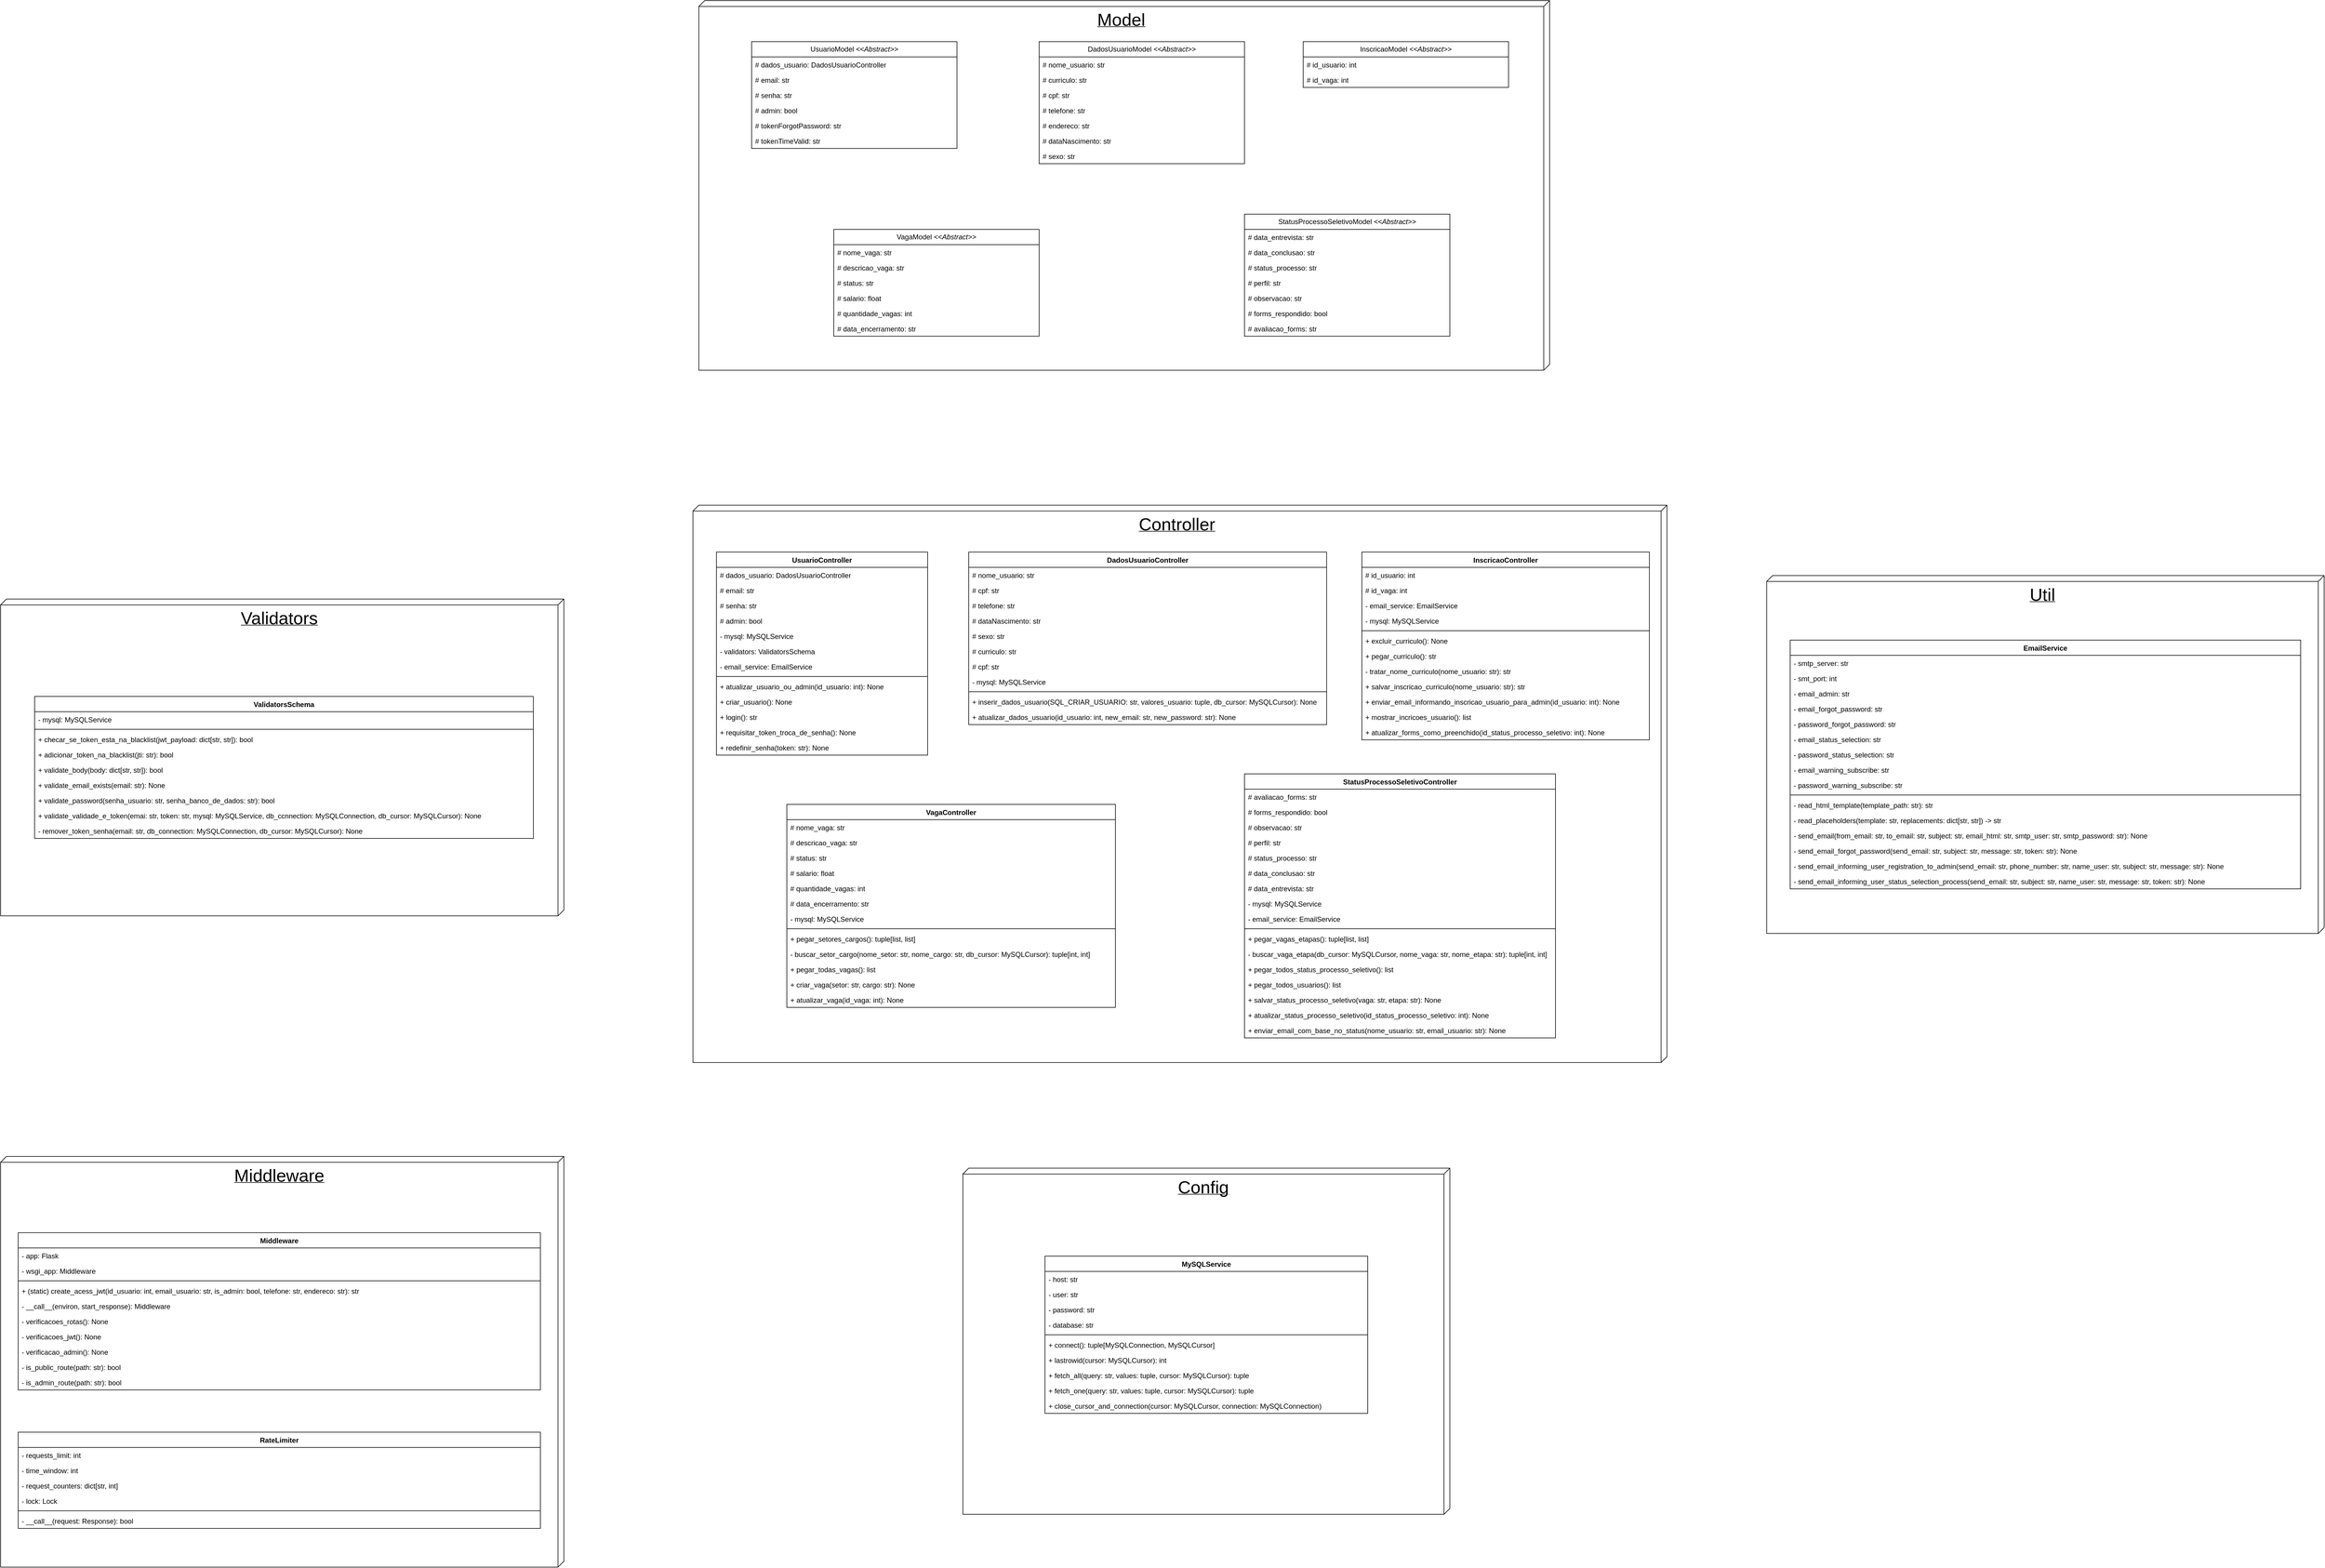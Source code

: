<mxfile version="24.7.17">
  <diagram name="Page-1" id="kNr-TW5UxMLHMkdF3ImA">
    <mxGraphModel dx="3860" dy="2317" grid="1" gridSize="10" guides="1" tooltips="1" connect="1" arrows="1" fold="1" page="1" pageScale="1" pageWidth="827" pageHeight="1169" math="0" shadow="0">
      <root>
        <mxCell id="0" />
        <mxCell id="1" parent="0" />
        <mxCell id="wAWdI9XRGKY5rI-mCFxE-1" value="&lt;font style=&quot;font-size: 30px;&quot;&gt;Model&lt;/font&gt;" style="verticalAlign=top;align=center;spacingTop=8;spacingLeft=2;spacingRight=12;shape=cube;size=10;direction=south;fontStyle=4;html=1;whiteSpace=wrap;" vertex="1" parent="1">
          <mxGeometry x="-70" y="-10" width="1450" height="630" as="geometry" />
        </mxCell>
        <mxCell id="wAWdI9XRGKY5rI-mCFxE-6" value="UsuarioModel&amp;nbsp;&lt;i&gt;&amp;lt;&amp;lt;Abstract&amp;gt;&amp;gt;&lt;/i&gt;" style="swimlane;fontStyle=0;childLayout=stackLayout;horizontal=1;startSize=26;fillColor=none;horizontalStack=0;resizeParent=1;resizeParentMax=0;resizeLast=0;collapsible=1;marginBottom=0;whiteSpace=wrap;html=1;" vertex="1" parent="1">
          <mxGeometry x="20" y="60" width="350" height="182" as="geometry" />
        </mxCell>
        <mxCell id="wAWdI9XRGKY5rI-mCFxE-7" value="# dados_usuario: DadosUsuarioController" style="text;strokeColor=none;fillColor=none;align=left;verticalAlign=top;spacingLeft=4;spacingRight=4;overflow=hidden;rotatable=0;points=[[0,0.5],[1,0.5]];portConstraint=eastwest;whiteSpace=wrap;html=1;" vertex="1" parent="wAWdI9XRGKY5rI-mCFxE-6">
          <mxGeometry y="26" width="350" height="26" as="geometry" />
        </mxCell>
        <mxCell id="wAWdI9XRGKY5rI-mCFxE-8" value="# email: str" style="text;strokeColor=none;fillColor=none;align=left;verticalAlign=top;spacingLeft=4;spacingRight=4;overflow=hidden;rotatable=0;points=[[0,0.5],[1,0.5]];portConstraint=eastwest;whiteSpace=wrap;html=1;" vertex="1" parent="wAWdI9XRGKY5rI-mCFxE-6">
          <mxGeometry y="52" width="350" height="26" as="geometry" />
        </mxCell>
        <mxCell id="wAWdI9XRGKY5rI-mCFxE-9" value="# senha: str" style="text;strokeColor=none;fillColor=none;align=left;verticalAlign=top;spacingLeft=4;spacingRight=4;overflow=hidden;rotatable=0;points=[[0,0.5],[1,0.5]];portConstraint=eastwest;whiteSpace=wrap;html=1;" vertex="1" parent="wAWdI9XRGKY5rI-mCFxE-6">
          <mxGeometry y="78" width="350" height="26" as="geometry" />
        </mxCell>
        <mxCell id="wAWdI9XRGKY5rI-mCFxE-10" value="# admin: bool" style="text;strokeColor=none;fillColor=none;align=left;verticalAlign=top;spacingLeft=4;spacingRight=4;overflow=hidden;rotatable=0;points=[[0,0.5],[1,0.5]];portConstraint=eastwest;whiteSpace=wrap;html=1;" vertex="1" parent="wAWdI9XRGKY5rI-mCFxE-6">
          <mxGeometry y="104" width="350" height="26" as="geometry" />
        </mxCell>
        <mxCell id="wAWdI9XRGKY5rI-mCFxE-11" value="# tokenForgotPassword: str" style="text;strokeColor=none;fillColor=none;align=left;verticalAlign=top;spacingLeft=4;spacingRight=4;overflow=hidden;rotatable=0;points=[[0,0.5],[1,0.5]];portConstraint=eastwest;whiteSpace=wrap;html=1;" vertex="1" parent="wAWdI9XRGKY5rI-mCFxE-6">
          <mxGeometry y="130" width="350" height="26" as="geometry" />
        </mxCell>
        <mxCell id="wAWdI9XRGKY5rI-mCFxE-12" value="# tokenTimeValid: str" style="text;strokeColor=none;fillColor=none;align=left;verticalAlign=top;spacingLeft=4;spacingRight=4;overflow=hidden;rotatable=0;points=[[0,0.5],[1,0.5]];portConstraint=eastwest;whiteSpace=wrap;html=1;" vertex="1" parent="wAWdI9XRGKY5rI-mCFxE-6">
          <mxGeometry y="156" width="350" height="26" as="geometry" />
        </mxCell>
        <mxCell id="wAWdI9XRGKY5rI-mCFxE-13" value="DadosUsuarioModel&amp;nbsp;&lt;i&gt;&amp;lt;&amp;lt;Abstract&amp;gt;&amp;gt;&lt;/i&gt;" style="swimlane;fontStyle=0;childLayout=stackLayout;horizontal=1;startSize=26;fillColor=none;horizontalStack=0;resizeParent=1;resizeParentMax=0;resizeLast=0;collapsible=1;marginBottom=0;whiteSpace=wrap;html=1;" vertex="1" parent="1">
          <mxGeometry x="510" y="60" width="350" height="208" as="geometry" />
        </mxCell>
        <mxCell id="wAWdI9XRGKY5rI-mCFxE-14" value="# nome_usuario: str" style="text;strokeColor=none;fillColor=none;align=left;verticalAlign=top;spacingLeft=4;spacingRight=4;overflow=hidden;rotatable=0;points=[[0,0.5],[1,0.5]];portConstraint=eastwest;whiteSpace=wrap;html=1;" vertex="1" parent="wAWdI9XRGKY5rI-mCFxE-13">
          <mxGeometry y="26" width="350" height="26" as="geometry" />
        </mxCell>
        <mxCell id="wAWdI9XRGKY5rI-mCFxE-15" value="# curriculo: str" style="text;strokeColor=none;fillColor=none;align=left;verticalAlign=top;spacingLeft=4;spacingRight=4;overflow=hidden;rotatable=0;points=[[0,0.5],[1,0.5]];portConstraint=eastwest;whiteSpace=wrap;html=1;" vertex="1" parent="wAWdI9XRGKY5rI-mCFxE-13">
          <mxGeometry y="52" width="350" height="26" as="geometry" />
        </mxCell>
        <mxCell id="wAWdI9XRGKY5rI-mCFxE-16" value="# cpf: str" style="text;strokeColor=none;fillColor=none;align=left;verticalAlign=top;spacingLeft=4;spacingRight=4;overflow=hidden;rotatable=0;points=[[0,0.5],[1,0.5]];portConstraint=eastwest;whiteSpace=wrap;html=1;" vertex="1" parent="wAWdI9XRGKY5rI-mCFxE-13">
          <mxGeometry y="78" width="350" height="26" as="geometry" />
        </mxCell>
        <mxCell id="wAWdI9XRGKY5rI-mCFxE-17" value="# telefone: str" style="text;strokeColor=none;fillColor=none;align=left;verticalAlign=top;spacingLeft=4;spacingRight=4;overflow=hidden;rotatable=0;points=[[0,0.5],[1,0.5]];portConstraint=eastwest;whiteSpace=wrap;html=1;" vertex="1" parent="wAWdI9XRGKY5rI-mCFxE-13">
          <mxGeometry y="104" width="350" height="26" as="geometry" />
        </mxCell>
        <mxCell id="wAWdI9XRGKY5rI-mCFxE-18" value="# endereco: str" style="text;strokeColor=none;fillColor=none;align=left;verticalAlign=top;spacingLeft=4;spacingRight=4;overflow=hidden;rotatable=0;points=[[0,0.5],[1,0.5]];portConstraint=eastwest;whiteSpace=wrap;html=1;" vertex="1" parent="wAWdI9XRGKY5rI-mCFxE-13">
          <mxGeometry y="130" width="350" height="26" as="geometry" />
        </mxCell>
        <mxCell id="wAWdI9XRGKY5rI-mCFxE-19" value="# dataNascimento: str" style="text;strokeColor=none;fillColor=none;align=left;verticalAlign=top;spacingLeft=4;spacingRight=4;overflow=hidden;rotatable=0;points=[[0,0.5],[1,0.5]];portConstraint=eastwest;whiteSpace=wrap;html=1;" vertex="1" parent="wAWdI9XRGKY5rI-mCFxE-13">
          <mxGeometry y="156" width="350" height="26" as="geometry" />
        </mxCell>
        <mxCell id="wAWdI9XRGKY5rI-mCFxE-20" value="# sexo: str" style="text;strokeColor=none;fillColor=none;align=left;verticalAlign=top;spacingLeft=4;spacingRight=4;overflow=hidden;rotatable=0;points=[[0,0.5],[1,0.5]];portConstraint=eastwest;whiteSpace=wrap;html=1;" vertex="1" parent="wAWdI9XRGKY5rI-mCFxE-13">
          <mxGeometry y="182" width="350" height="26" as="geometry" />
        </mxCell>
        <mxCell id="wAWdI9XRGKY5rI-mCFxE-21" value="InscricaoModel&amp;nbsp;&lt;i&gt;&amp;lt;&amp;lt;Abstract&amp;gt;&amp;gt;&lt;/i&gt;" style="swimlane;fontStyle=0;childLayout=stackLayout;horizontal=1;startSize=26;fillColor=none;horizontalStack=0;resizeParent=1;resizeParentMax=0;resizeLast=0;collapsible=1;marginBottom=0;whiteSpace=wrap;html=1;" vertex="1" parent="1">
          <mxGeometry x="960" y="60" width="350" height="78" as="geometry" />
        </mxCell>
        <mxCell id="wAWdI9XRGKY5rI-mCFxE-22" value="# id_usuario: int" style="text;strokeColor=none;fillColor=none;align=left;verticalAlign=top;spacingLeft=4;spacingRight=4;overflow=hidden;rotatable=0;points=[[0,0.5],[1,0.5]];portConstraint=eastwest;whiteSpace=wrap;html=1;" vertex="1" parent="wAWdI9XRGKY5rI-mCFxE-21">
          <mxGeometry y="26" width="350" height="26" as="geometry" />
        </mxCell>
        <mxCell id="wAWdI9XRGKY5rI-mCFxE-23" value="# id_vaga: int" style="text;strokeColor=none;fillColor=none;align=left;verticalAlign=top;spacingLeft=4;spacingRight=4;overflow=hidden;rotatable=0;points=[[0,0.5],[1,0.5]];portConstraint=eastwest;whiteSpace=wrap;html=1;" vertex="1" parent="wAWdI9XRGKY5rI-mCFxE-21">
          <mxGeometry y="52" width="350" height="26" as="geometry" />
        </mxCell>
        <mxCell id="wAWdI9XRGKY5rI-mCFxE-28" value="VagaModel&amp;nbsp;&lt;i&gt;&amp;lt;&amp;lt;Abstract&amp;gt;&amp;gt;&lt;/i&gt;" style="swimlane;fontStyle=0;childLayout=stackLayout;horizontal=1;startSize=26;fillColor=none;horizontalStack=0;resizeParent=1;resizeParentMax=0;resizeLast=0;collapsible=1;marginBottom=0;whiteSpace=wrap;html=1;" vertex="1" parent="1">
          <mxGeometry x="160" y="380" width="350" height="182" as="geometry" />
        </mxCell>
        <mxCell id="wAWdI9XRGKY5rI-mCFxE-29" value="# nome_vaga: str" style="text;strokeColor=none;fillColor=none;align=left;verticalAlign=top;spacingLeft=4;spacingRight=4;overflow=hidden;rotatable=0;points=[[0,0.5],[1,0.5]];portConstraint=eastwest;whiteSpace=wrap;html=1;" vertex="1" parent="wAWdI9XRGKY5rI-mCFxE-28">
          <mxGeometry y="26" width="350" height="26" as="geometry" />
        </mxCell>
        <mxCell id="wAWdI9XRGKY5rI-mCFxE-30" value="# descricao_vaga: str" style="text;strokeColor=none;fillColor=none;align=left;verticalAlign=top;spacingLeft=4;spacingRight=4;overflow=hidden;rotatable=0;points=[[0,0.5],[1,0.5]];portConstraint=eastwest;whiteSpace=wrap;html=1;" vertex="1" parent="wAWdI9XRGKY5rI-mCFxE-28">
          <mxGeometry y="52" width="350" height="26" as="geometry" />
        </mxCell>
        <mxCell id="wAWdI9XRGKY5rI-mCFxE-31" value="# status: str" style="text;strokeColor=none;fillColor=none;align=left;verticalAlign=top;spacingLeft=4;spacingRight=4;overflow=hidden;rotatable=0;points=[[0,0.5],[1,0.5]];portConstraint=eastwest;whiteSpace=wrap;html=1;" vertex="1" parent="wAWdI9XRGKY5rI-mCFxE-28">
          <mxGeometry y="78" width="350" height="26" as="geometry" />
        </mxCell>
        <mxCell id="wAWdI9XRGKY5rI-mCFxE-33" value="# salario: float" style="text;strokeColor=none;fillColor=none;align=left;verticalAlign=top;spacingLeft=4;spacingRight=4;overflow=hidden;rotatable=0;points=[[0,0.5],[1,0.5]];portConstraint=eastwest;whiteSpace=wrap;html=1;" vertex="1" parent="wAWdI9XRGKY5rI-mCFxE-28">
          <mxGeometry y="104" width="350" height="26" as="geometry" />
        </mxCell>
        <mxCell id="wAWdI9XRGKY5rI-mCFxE-32" value="# quantidade_vagas: int" style="text;strokeColor=none;fillColor=none;align=left;verticalAlign=top;spacingLeft=4;spacingRight=4;overflow=hidden;rotatable=0;points=[[0,0.5],[1,0.5]];portConstraint=eastwest;whiteSpace=wrap;html=1;" vertex="1" parent="wAWdI9XRGKY5rI-mCFxE-28">
          <mxGeometry y="130" width="350" height="26" as="geometry" />
        </mxCell>
        <mxCell id="wAWdI9XRGKY5rI-mCFxE-34" value="# data_encerramento: str" style="text;strokeColor=none;fillColor=none;align=left;verticalAlign=top;spacingLeft=4;spacingRight=4;overflow=hidden;rotatable=0;points=[[0,0.5],[1,0.5]];portConstraint=eastwest;whiteSpace=wrap;html=1;" vertex="1" parent="wAWdI9XRGKY5rI-mCFxE-28">
          <mxGeometry y="156" width="350" height="26" as="geometry" />
        </mxCell>
        <mxCell id="wAWdI9XRGKY5rI-mCFxE-35" value="StatusProcessoSeletivoModel&amp;nbsp;&lt;i&gt;&amp;lt;&amp;lt;Abstract&amp;gt;&amp;gt;&lt;/i&gt;" style="swimlane;fontStyle=0;childLayout=stackLayout;horizontal=1;startSize=26;fillColor=none;horizontalStack=0;resizeParent=1;resizeParentMax=0;resizeLast=0;collapsible=1;marginBottom=0;whiteSpace=wrap;html=1;" vertex="1" parent="1">
          <mxGeometry x="860" y="354" width="350" height="208" as="geometry" />
        </mxCell>
        <mxCell id="wAWdI9XRGKY5rI-mCFxE-36" value="# data_entrevista: str" style="text;strokeColor=none;fillColor=none;align=left;verticalAlign=top;spacingLeft=4;spacingRight=4;overflow=hidden;rotatable=0;points=[[0,0.5],[1,0.5]];portConstraint=eastwest;whiteSpace=wrap;html=1;" vertex="1" parent="wAWdI9XRGKY5rI-mCFxE-35">
          <mxGeometry y="26" width="350" height="26" as="geometry" />
        </mxCell>
        <mxCell id="wAWdI9XRGKY5rI-mCFxE-37" value="# data_conclusao: str" style="text;strokeColor=none;fillColor=none;align=left;verticalAlign=top;spacingLeft=4;spacingRight=4;overflow=hidden;rotatable=0;points=[[0,0.5],[1,0.5]];portConstraint=eastwest;whiteSpace=wrap;html=1;" vertex="1" parent="wAWdI9XRGKY5rI-mCFxE-35">
          <mxGeometry y="52" width="350" height="26" as="geometry" />
        </mxCell>
        <mxCell id="wAWdI9XRGKY5rI-mCFxE-38" value="# status_processo: str" style="text;strokeColor=none;fillColor=none;align=left;verticalAlign=top;spacingLeft=4;spacingRight=4;overflow=hidden;rotatable=0;points=[[0,0.5],[1,0.5]];portConstraint=eastwest;whiteSpace=wrap;html=1;" vertex="1" parent="wAWdI9XRGKY5rI-mCFxE-35">
          <mxGeometry y="78" width="350" height="26" as="geometry" />
        </mxCell>
        <mxCell id="wAWdI9XRGKY5rI-mCFxE-39" value="# perfil: str" style="text;strokeColor=none;fillColor=none;align=left;verticalAlign=top;spacingLeft=4;spacingRight=4;overflow=hidden;rotatable=0;points=[[0,0.5],[1,0.5]];portConstraint=eastwest;whiteSpace=wrap;html=1;" vertex="1" parent="wAWdI9XRGKY5rI-mCFxE-35">
          <mxGeometry y="104" width="350" height="26" as="geometry" />
        </mxCell>
        <mxCell id="wAWdI9XRGKY5rI-mCFxE-40" value="# observacao: str" style="text;strokeColor=none;fillColor=none;align=left;verticalAlign=top;spacingLeft=4;spacingRight=4;overflow=hidden;rotatable=0;points=[[0,0.5],[1,0.5]];portConstraint=eastwest;whiteSpace=wrap;html=1;" vertex="1" parent="wAWdI9XRGKY5rI-mCFxE-35">
          <mxGeometry y="130" width="350" height="26" as="geometry" />
        </mxCell>
        <mxCell id="wAWdI9XRGKY5rI-mCFxE-41" value="# forms_respondido: bool" style="text;strokeColor=none;fillColor=none;align=left;verticalAlign=top;spacingLeft=4;spacingRight=4;overflow=hidden;rotatable=0;points=[[0,0.5],[1,0.5]];portConstraint=eastwest;whiteSpace=wrap;html=1;" vertex="1" parent="wAWdI9XRGKY5rI-mCFxE-35">
          <mxGeometry y="156" width="350" height="26" as="geometry" />
        </mxCell>
        <mxCell id="wAWdI9XRGKY5rI-mCFxE-42" value="# avaliacao_forms: str" style="text;strokeColor=none;fillColor=none;align=left;verticalAlign=top;spacingLeft=4;spacingRight=4;overflow=hidden;rotatable=0;points=[[0,0.5],[1,0.5]];portConstraint=eastwest;whiteSpace=wrap;html=1;" vertex="1" parent="wAWdI9XRGKY5rI-mCFxE-35">
          <mxGeometry y="182" width="350" height="26" as="geometry" />
        </mxCell>
        <mxCell id="wAWdI9XRGKY5rI-mCFxE-43" value="&lt;span style=&quot;font-size: 30px;&quot;&gt;Controller&lt;/span&gt;" style="verticalAlign=top;align=center;spacingTop=8;spacingLeft=2;spacingRight=12;shape=cube;size=10;direction=south;fontStyle=4;html=1;whiteSpace=wrap;" vertex="1" parent="1">
          <mxGeometry x="-80" y="850" width="1660" height="950" as="geometry" />
        </mxCell>
        <mxCell id="wAWdI9XRGKY5rI-mCFxE-44" value="UsuarioController" style="swimlane;fontStyle=1;align=center;verticalAlign=top;childLayout=stackLayout;horizontal=1;startSize=26;horizontalStack=0;resizeParent=1;resizeParentMax=0;resizeLast=0;collapsible=1;marginBottom=0;whiteSpace=wrap;html=1;" vertex="1" parent="1">
          <mxGeometry x="-40" y="930" width="360" height="346" as="geometry" />
        </mxCell>
        <mxCell id="wAWdI9XRGKY5rI-mCFxE-65" value="# dados_usuario: DadosUsuarioController" style="text;strokeColor=none;fillColor=none;align=left;verticalAlign=top;spacingLeft=4;spacingRight=4;overflow=hidden;rotatable=0;points=[[0,0.5],[1,0.5]];portConstraint=eastwest;whiteSpace=wrap;html=1;" vertex="1" parent="wAWdI9XRGKY5rI-mCFxE-44">
          <mxGeometry y="26" width="360" height="26" as="geometry" />
        </mxCell>
        <mxCell id="wAWdI9XRGKY5rI-mCFxE-66" value="# email: str" style="text;strokeColor=none;fillColor=none;align=left;verticalAlign=top;spacingLeft=4;spacingRight=4;overflow=hidden;rotatable=0;points=[[0,0.5],[1,0.5]];portConstraint=eastwest;whiteSpace=wrap;html=1;" vertex="1" parent="wAWdI9XRGKY5rI-mCFxE-44">
          <mxGeometry y="52" width="360" height="26" as="geometry" />
        </mxCell>
        <mxCell id="wAWdI9XRGKY5rI-mCFxE-67" value="# senha: str" style="text;strokeColor=none;fillColor=none;align=left;verticalAlign=top;spacingLeft=4;spacingRight=4;overflow=hidden;rotatable=0;points=[[0,0.5],[1,0.5]];portConstraint=eastwest;whiteSpace=wrap;html=1;" vertex="1" parent="wAWdI9XRGKY5rI-mCFxE-44">
          <mxGeometry y="78" width="360" height="26" as="geometry" />
        </mxCell>
        <mxCell id="wAWdI9XRGKY5rI-mCFxE-68" value="# admin: bool" style="text;strokeColor=none;fillColor=none;align=left;verticalAlign=top;spacingLeft=4;spacingRight=4;overflow=hidden;rotatable=0;points=[[0,0.5],[1,0.5]];portConstraint=eastwest;whiteSpace=wrap;html=1;" vertex="1" parent="wAWdI9XRGKY5rI-mCFxE-44">
          <mxGeometry y="104" width="360" height="26" as="geometry" />
        </mxCell>
        <mxCell id="wAWdI9XRGKY5rI-mCFxE-71" value="- mysql: MySQLService" style="text;strokeColor=none;fillColor=none;align=left;verticalAlign=top;spacingLeft=4;spacingRight=4;overflow=hidden;rotatable=0;points=[[0,0.5],[1,0.5]];portConstraint=eastwest;whiteSpace=wrap;html=1;" vertex="1" parent="wAWdI9XRGKY5rI-mCFxE-44">
          <mxGeometry y="130" width="360" height="26" as="geometry" />
        </mxCell>
        <mxCell id="wAWdI9XRGKY5rI-mCFxE-72" value="- validators: ValidatorsSchema" style="text;strokeColor=none;fillColor=none;align=left;verticalAlign=top;spacingLeft=4;spacingRight=4;overflow=hidden;rotatable=0;points=[[0,0.5],[1,0.5]];portConstraint=eastwest;whiteSpace=wrap;html=1;" vertex="1" parent="wAWdI9XRGKY5rI-mCFxE-44">
          <mxGeometry y="156" width="360" height="26" as="geometry" />
        </mxCell>
        <mxCell id="wAWdI9XRGKY5rI-mCFxE-73" value="- email_service: EmailService" style="text;strokeColor=none;fillColor=none;align=left;verticalAlign=top;spacingLeft=4;spacingRight=4;overflow=hidden;rotatable=0;points=[[0,0.5],[1,0.5]];portConstraint=eastwest;whiteSpace=wrap;html=1;" vertex="1" parent="wAWdI9XRGKY5rI-mCFxE-44">
          <mxGeometry y="182" width="360" height="26" as="geometry" />
        </mxCell>
        <mxCell id="wAWdI9XRGKY5rI-mCFxE-46" value="" style="line;strokeWidth=1;fillColor=none;align=left;verticalAlign=middle;spacingTop=-1;spacingLeft=3;spacingRight=3;rotatable=0;labelPosition=right;points=[];portConstraint=eastwest;strokeColor=inherit;" vertex="1" parent="wAWdI9XRGKY5rI-mCFxE-44">
          <mxGeometry y="208" width="360" height="8" as="geometry" />
        </mxCell>
        <mxCell id="wAWdI9XRGKY5rI-mCFxE-47" value="+&amp;nbsp;atualizar_usuario_ou_admin(id_usuario: int): None" style="text;strokeColor=none;fillColor=none;align=left;verticalAlign=top;spacingLeft=4;spacingRight=4;overflow=hidden;rotatable=0;points=[[0,0.5],[1,0.5]];portConstraint=eastwest;whiteSpace=wrap;html=1;" vertex="1" parent="wAWdI9XRGKY5rI-mCFxE-44">
          <mxGeometry y="216" width="360" height="26" as="geometry" />
        </mxCell>
        <mxCell id="wAWdI9XRGKY5rI-mCFxE-74" value="+ criar_usuario(): None" style="text;strokeColor=none;fillColor=none;align=left;verticalAlign=top;spacingLeft=4;spacingRight=4;overflow=hidden;rotatable=0;points=[[0,0.5],[1,0.5]];portConstraint=eastwest;whiteSpace=wrap;html=1;" vertex="1" parent="wAWdI9XRGKY5rI-mCFxE-44">
          <mxGeometry y="242" width="360" height="26" as="geometry" />
        </mxCell>
        <mxCell id="wAWdI9XRGKY5rI-mCFxE-75" value="+ login(): str" style="text;strokeColor=none;fillColor=none;align=left;verticalAlign=top;spacingLeft=4;spacingRight=4;overflow=hidden;rotatable=0;points=[[0,0.5],[1,0.5]];portConstraint=eastwest;whiteSpace=wrap;html=1;" vertex="1" parent="wAWdI9XRGKY5rI-mCFxE-44">
          <mxGeometry y="268" width="360" height="26" as="geometry" />
        </mxCell>
        <mxCell id="wAWdI9XRGKY5rI-mCFxE-76" value="+ requisitar_token_troca_de_senha(): None" style="text;strokeColor=none;fillColor=none;align=left;verticalAlign=top;spacingLeft=4;spacingRight=4;overflow=hidden;rotatable=0;points=[[0,0.5],[1,0.5]];portConstraint=eastwest;whiteSpace=wrap;html=1;" vertex="1" parent="wAWdI9XRGKY5rI-mCFxE-44">
          <mxGeometry y="294" width="360" height="26" as="geometry" />
        </mxCell>
        <mxCell id="wAWdI9XRGKY5rI-mCFxE-77" value="+ redefinir_senha(token: str): None" style="text;strokeColor=none;fillColor=none;align=left;verticalAlign=top;spacingLeft=4;spacingRight=4;overflow=hidden;rotatable=0;points=[[0,0.5],[1,0.5]];portConstraint=eastwest;whiteSpace=wrap;html=1;" vertex="1" parent="wAWdI9XRGKY5rI-mCFxE-44">
          <mxGeometry y="320" width="360" height="26" as="geometry" />
        </mxCell>
        <mxCell id="wAWdI9XRGKY5rI-mCFxE-48" value="DadosUsuarioController" style="swimlane;fontStyle=1;align=center;verticalAlign=top;childLayout=stackLayout;horizontal=1;startSize=26;horizontalStack=0;resizeParent=1;resizeParentMax=0;resizeLast=0;collapsible=1;marginBottom=0;whiteSpace=wrap;html=1;" vertex="1" parent="1">
          <mxGeometry x="390" y="930" width="610" height="294" as="geometry" />
        </mxCell>
        <mxCell id="wAWdI9XRGKY5rI-mCFxE-49" value="# nome_usuario: str" style="text;strokeColor=none;fillColor=none;align=left;verticalAlign=top;spacingLeft=4;spacingRight=4;overflow=hidden;rotatable=0;points=[[0,0.5],[1,0.5]];portConstraint=eastwest;whiteSpace=wrap;html=1;" vertex="1" parent="wAWdI9XRGKY5rI-mCFxE-48">
          <mxGeometry y="26" width="610" height="26" as="geometry" />
        </mxCell>
        <mxCell id="wAWdI9XRGKY5rI-mCFxE-79" value="# cpf: str" style="text;strokeColor=none;fillColor=none;align=left;verticalAlign=top;spacingLeft=4;spacingRight=4;overflow=hidden;rotatable=0;points=[[0,0.5],[1,0.5]];portConstraint=eastwest;whiteSpace=wrap;html=1;" vertex="1" parent="wAWdI9XRGKY5rI-mCFxE-48">
          <mxGeometry y="52" width="610" height="26" as="geometry" />
        </mxCell>
        <mxCell id="wAWdI9XRGKY5rI-mCFxE-80" value="# telefone: str" style="text;strokeColor=none;fillColor=none;align=left;verticalAlign=top;spacingLeft=4;spacingRight=4;overflow=hidden;rotatable=0;points=[[0,0.5],[1,0.5]];portConstraint=eastwest;whiteSpace=wrap;html=1;" vertex="1" parent="wAWdI9XRGKY5rI-mCFxE-48">
          <mxGeometry y="78" width="610" height="26" as="geometry" />
        </mxCell>
        <mxCell id="wAWdI9XRGKY5rI-mCFxE-81" value="# dataNascimento: str" style="text;strokeColor=none;fillColor=none;align=left;verticalAlign=top;spacingLeft=4;spacingRight=4;overflow=hidden;rotatable=0;points=[[0,0.5],[1,0.5]];portConstraint=eastwest;whiteSpace=wrap;html=1;" vertex="1" parent="wAWdI9XRGKY5rI-mCFxE-48">
          <mxGeometry y="104" width="610" height="26" as="geometry" />
        </mxCell>
        <mxCell id="wAWdI9XRGKY5rI-mCFxE-82" value="# sexo: str" style="text;strokeColor=none;fillColor=none;align=left;verticalAlign=top;spacingLeft=4;spacingRight=4;overflow=hidden;rotatable=0;points=[[0,0.5],[1,0.5]];portConstraint=eastwest;whiteSpace=wrap;html=1;" vertex="1" parent="wAWdI9XRGKY5rI-mCFxE-48">
          <mxGeometry y="130" width="610" height="26" as="geometry" />
        </mxCell>
        <mxCell id="wAWdI9XRGKY5rI-mCFxE-83" value="# curriculo: str" style="text;strokeColor=none;fillColor=none;align=left;verticalAlign=top;spacingLeft=4;spacingRight=4;overflow=hidden;rotatable=0;points=[[0,0.5],[1,0.5]];portConstraint=eastwest;whiteSpace=wrap;html=1;" vertex="1" parent="wAWdI9XRGKY5rI-mCFxE-48">
          <mxGeometry y="156" width="610" height="26" as="geometry" />
        </mxCell>
        <mxCell id="wAWdI9XRGKY5rI-mCFxE-84" value="# cpf: str" style="text;strokeColor=none;fillColor=none;align=left;verticalAlign=top;spacingLeft=4;spacingRight=4;overflow=hidden;rotatable=0;points=[[0,0.5],[1,0.5]];portConstraint=eastwest;whiteSpace=wrap;html=1;" vertex="1" parent="wAWdI9XRGKY5rI-mCFxE-48">
          <mxGeometry y="182" width="610" height="26" as="geometry" />
        </mxCell>
        <mxCell id="wAWdI9XRGKY5rI-mCFxE-85" value="- mysql: MySQLService" style="text;strokeColor=none;fillColor=none;align=left;verticalAlign=top;spacingLeft=4;spacingRight=4;overflow=hidden;rotatable=0;points=[[0,0.5],[1,0.5]];portConstraint=eastwest;whiteSpace=wrap;html=1;" vertex="1" parent="wAWdI9XRGKY5rI-mCFxE-48">
          <mxGeometry y="208" width="610" height="26" as="geometry" />
        </mxCell>
        <mxCell id="wAWdI9XRGKY5rI-mCFxE-50" value="" style="line;strokeWidth=1;fillColor=none;align=left;verticalAlign=middle;spacingTop=-1;spacingLeft=3;spacingRight=3;rotatable=0;labelPosition=right;points=[];portConstraint=eastwest;strokeColor=inherit;" vertex="1" parent="wAWdI9XRGKY5rI-mCFxE-48">
          <mxGeometry y="234" width="610" height="8" as="geometry" />
        </mxCell>
        <mxCell id="wAWdI9XRGKY5rI-mCFxE-51" value="+ inserir_dados_usuario(SQL_CRIAR_USUARIO: str, valores_usuario: tuple, db_cursor: MySQLCursor): None" style="text;strokeColor=none;fillColor=none;align=left;verticalAlign=top;spacingLeft=4;spacingRight=4;overflow=hidden;rotatable=0;points=[[0,0.5],[1,0.5]];portConstraint=eastwest;whiteSpace=wrap;html=1;" vertex="1" parent="wAWdI9XRGKY5rI-mCFxE-48">
          <mxGeometry y="242" width="610" height="26" as="geometry" />
        </mxCell>
        <mxCell id="wAWdI9XRGKY5rI-mCFxE-86" value="+ atualizar_dados_usuario(id_usuario: int, new_email: str, new_password: str): None" style="text;strokeColor=none;fillColor=none;align=left;verticalAlign=top;spacingLeft=4;spacingRight=4;overflow=hidden;rotatable=0;points=[[0,0.5],[1,0.5]];portConstraint=eastwest;whiteSpace=wrap;html=1;" vertex="1" parent="wAWdI9XRGKY5rI-mCFxE-48">
          <mxGeometry y="268" width="610" height="26" as="geometry" />
        </mxCell>
        <mxCell id="wAWdI9XRGKY5rI-mCFxE-52" value="InscricaoController" style="swimlane;fontStyle=1;align=center;verticalAlign=top;childLayout=stackLayout;horizontal=1;startSize=26;horizontalStack=0;resizeParent=1;resizeParentMax=0;resizeLast=0;collapsible=1;marginBottom=0;whiteSpace=wrap;html=1;" vertex="1" parent="1">
          <mxGeometry x="1060" y="930" width="490" height="320" as="geometry" />
        </mxCell>
        <mxCell id="wAWdI9XRGKY5rI-mCFxE-94" value="# id_usuario: int" style="text;strokeColor=none;fillColor=none;align=left;verticalAlign=top;spacingLeft=4;spacingRight=4;overflow=hidden;rotatable=0;points=[[0,0.5],[1,0.5]];portConstraint=eastwest;whiteSpace=wrap;html=1;" vertex="1" parent="wAWdI9XRGKY5rI-mCFxE-52">
          <mxGeometry y="26" width="490" height="26" as="geometry" />
        </mxCell>
        <mxCell id="wAWdI9XRGKY5rI-mCFxE-95" value="# id_vaga: int" style="text;strokeColor=none;fillColor=none;align=left;verticalAlign=top;spacingLeft=4;spacingRight=4;overflow=hidden;rotatable=0;points=[[0,0.5],[1,0.5]];portConstraint=eastwest;whiteSpace=wrap;html=1;" vertex="1" parent="wAWdI9XRGKY5rI-mCFxE-52">
          <mxGeometry y="52" width="490" height="26" as="geometry" />
        </mxCell>
        <mxCell id="wAWdI9XRGKY5rI-mCFxE-105" value="- email_service: EmailService" style="text;strokeColor=none;fillColor=none;align=left;verticalAlign=top;spacingLeft=4;spacingRight=4;overflow=hidden;rotatable=0;points=[[0,0.5],[1,0.5]];portConstraint=eastwest;whiteSpace=wrap;html=1;" vertex="1" parent="wAWdI9XRGKY5rI-mCFxE-52">
          <mxGeometry y="78" width="490" height="26" as="geometry" />
        </mxCell>
        <mxCell id="wAWdI9XRGKY5rI-mCFxE-104" value="- mysql: MySQLService" style="text;strokeColor=none;fillColor=none;align=left;verticalAlign=top;spacingLeft=4;spacingRight=4;overflow=hidden;rotatable=0;points=[[0,0.5],[1,0.5]];portConstraint=eastwest;whiteSpace=wrap;html=1;" vertex="1" parent="wAWdI9XRGKY5rI-mCFxE-52">
          <mxGeometry y="104" width="490" height="26" as="geometry" />
        </mxCell>
        <mxCell id="wAWdI9XRGKY5rI-mCFxE-54" value="" style="line;strokeWidth=1;fillColor=none;align=left;verticalAlign=middle;spacingTop=-1;spacingLeft=3;spacingRight=3;rotatable=0;labelPosition=right;points=[];portConstraint=eastwest;strokeColor=inherit;" vertex="1" parent="wAWdI9XRGKY5rI-mCFxE-52">
          <mxGeometry y="130" width="490" height="8" as="geometry" />
        </mxCell>
        <mxCell id="wAWdI9XRGKY5rI-mCFxE-55" value="+ excluir_curriculo(): None" style="text;strokeColor=none;fillColor=none;align=left;verticalAlign=top;spacingLeft=4;spacingRight=4;overflow=hidden;rotatable=0;points=[[0,0.5],[1,0.5]];portConstraint=eastwest;whiteSpace=wrap;html=1;" vertex="1" parent="wAWdI9XRGKY5rI-mCFxE-52">
          <mxGeometry y="138" width="490" height="26" as="geometry" />
        </mxCell>
        <mxCell id="wAWdI9XRGKY5rI-mCFxE-106" value="+ pegar_curriculo(): str" style="text;strokeColor=none;fillColor=none;align=left;verticalAlign=top;spacingLeft=4;spacingRight=4;overflow=hidden;rotatable=0;points=[[0,0.5],[1,0.5]];portConstraint=eastwest;whiteSpace=wrap;html=1;" vertex="1" parent="wAWdI9XRGKY5rI-mCFxE-52">
          <mxGeometry y="164" width="490" height="26" as="geometry" />
        </mxCell>
        <mxCell id="wAWdI9XRGKY5rI-mCFxE-107" value="- tratar_nome_curriculo(nome_usuario: str): str" style="text;strokeColor=none;fillColor=none;align=left;verticalAlign=top;spacingLeft=4;spacingRight=4;overflow=hidden;rotatable=0;points=[[0,0.5],[1,0.5]];portConstraint=eastwest;whiteSpace=wrap;html=1;" vertex="1" parent="wAWdI9XRGKY5rI-mCFxE-52">
          <mxGeometry y="190" width="490" height="26" as="geometry" />
        </mxCell>
        <mxCell id="wAWdI9XRGKY5rI-mCFxE-108" value="+ salvar_inscricao_curriculo(nome_usuario: str): str" style="text;strokeColor=none;fillColor=none;align=left;verticalAlign=top;spacingLeft=4;spacingRight=4;overflow=hidden;rotatable=0;points=[[0,0.5],[1,0.5]];portConstraint=eastwest;whiteSpace=wrap;html=1;" vertex="1" parent="wAWdI9XRGKY5rI-mCFxE-52">
          <mxGeometry y="216" width="490" height="26" as="geometry" />
        </mxCell>
        <mxCell id="wAWdI9XRGKY5rI-mCFxE-109" value="+ enviar_email_informando_inscricao_usuario_para_admin(id_usuario: int): None" style="text;strokeColor=none;fillColor=none;align=left;verticalAlign=top;spacingLeft=4;spacingRight=4;overflow=hidden;rotatable=0;points=[[0,0.5],[1,0.5]];portConstraint=eastwest;whiteSpace=wrap;html=1;" vertex="1" parent="wAWdI9XRGKY5rI-mCFxE-52">
          <mxGeometry y="242" width="490" height="26" as="geometry" />
        </mxCell>
        <mxCell id="wAWdI9XRGKY5rI-mCFxE-110" value="+ mostrar_incricoes_usuario(): list" style="text;strokeColor=none;fillColor=none;align=left;verticalAlign=top;spacingLeft=4;spacingRight=4;overflow=hidden;rotatable=0;points=[[0,0.5],[1,0.5]];portConstraint=eastwest;whiteSpace=wrap;html=1;" vertex="1" parent="wAWdI9XRGKY5rI-mCFxE-52">
          <mxGeometry y="268" width="490" height="26" as="geometry" />
        </mxCell>
        <mxCell id="wAWdI9XRGKY5rI-mCFxE-111" value="+ atualizar_forms_como_preenchido(id_status_processo_seletivo: int): None" style="text;strokeColor=none;fillColor=none;align=left;verticalAlign=top;spacingLeft=4;spacingRight=4;overflow=hidden;rotatable=0;points=[[0,0.5],[1,0.5]];portConstraint=eastwest;whiteSpace=wrap;html=1;" vertex="1" parent="wAWdI9XRGKY5rI-mCFxE-52">
          <mxGeometry y="294" width="490" height="26" as="geometry" />
        </mxCell>
        <mxCell id="wAWdI9XRGKY5rI-mCFxE-56" value="StatusProcessoSeletivoController" style="swimlane;fontStyle=1;align=center;verticalAlign=top;childLayout=stackLayout;horizontal=1;startSize=26;horizontalStack=0;resizeParent=1;resizeParentMax=0;resizeLast=0;collapsible=1;marginBottom=0;whiteSpace=wrap;html=1;" vertex="1" parent="1">
          <mxGeometry x="860" y="1308" width="530" height="450" as="geometry" />
        </mxCell>
        <mxCell id="wAWdI9XRGKY5rI-mCFxE-128" value="# avaliacao_forms: str" style="text;strokeColor=none;fillColor=none;align=left;verticalAlign=top;spacingLeft=4;spacingRight=4;overflow=hidden;rotatable=0;points=[[0,0.5],[1,0.5]];portConstraint=eastwest;whiteSpace=wrap;html=1;" vertex="1" parent="wAWdI9XRGKY5rI-mCFxE-56">
          <mxGeometry y="26" width="530" height="26" as="geometry" />
        </mxCell>
        <mxCell id="wAWdI9XRGKY5rI-mCFxE-127" value="# forms_respondido: bool" style="text;strokeColor=none;fillColor=none;align=left;verticalAlign=top;spacingLeft=4;spacingRight=4;overflow=hidden;rotatable=0;points=[[0,0.5],[1,0.5]];portConstraint=eastwest;whiteSpace=wrap;html=1;" vertex="1" parent="wAWdI9XRGKY5rI-mCFxE-56">
          <mxGeometry y="52" width="530" height="26" as="geometry" />
        </mxCell>
        <mxCell id="wAWdI9XRGKY5rI-mCFxE-126" value="# observacao: str" style="text;strokeColor=none;fillColor=none;align=left;verticalAlign=top;spacingLeft=4;spacingRight=4;overflow=hidden;rotatable=0;points=[[0,0.5],[1,0.5]];portConstraint=eastwest;whiteSpace=wrap;html=1;" vertex="1" parent="wAWdI9XRGKY5rI-mCFxE-56">
          <mxGeometry y="78" width="530" height="26" as="geometry" />
        </mxCell>
        <mxCell id="wAWdI9XRGKY5rI-mCFxE-125" value="# perfil: str" style="text;strokeColor=none;fillColor=none;align=left;verticalAlign=top;spacingLeft=4;spacingRight=4;overflow=hidden;rotatable=0;points=[[0,0.5],[1,0.5]];portConstraint=eastwest;whiteSpace=wrap;html=1;" vertex="1" parent="wAWdI9XRGKY5rI-mCFxE-56">
          <mxGeometry y="104" width="530" height="26" as="geometry" />
        </mxCell>
        <mxCell id="wAWdI9XRGKY5rI-mCFxE-124" value="# status_processo: str" style="text;strokeColor=none;fillColor=none;align=left;verticalAlign=top;spacingLeft=4;spacingRight=4;overflow=hidden;rotatable=0;points=[[0,0.5],[1,0.5]];portConstraint=eastwest;whiteSpace=wrap;html=1;" vertex="1" parent="wAWdI9XRGKY5rI-mCFxE-56">
          <mxGeometry y="130" width="530" height="26" as="geometry" />
        </mxCell>
        <mxCell id="wAWdI9XRGKY5rI-mCFxE-123" value="# data_conclusao: str" style="text;strokeColor=none;fillColor=none;align=left;verticalAlign=top;spacingLeft=4;spacingRight=4;overflow=hidden;rotatable=0;points=[[0,0.5],[1,0.5]];portConstraint=eastwest;whiteSpace=wrap;html=1;" vertex="1" parent="wAWdI9XRGKY5rI-mCFxE-56">
          <mxGeometry y="156" width="530" height="26" as="geometry" />
        </mxCell>
        <mxCell id="wAWdI9XRGKY5rI-mCFxE-122" value="# data_entrevista: str" style="text;strokeColor=none;fillColor=none;align=left;verticalAlign=top;spacingLeft=4;spacingRight=4;overflow=hidden;rotatable=0;points=[[0,0.5],[1,0.5]];portConstraint=eastwest;whiteSpace=wrap;html=1;" vertex="1" parent="wAWdI9XRGKY5rI-mCFxE-56">
          <mxGeometry y="182" width="530" height="26" as="geometry" />
        </mxCell>
        <mxCell id="wAWdI9XRGKY5rI-mCFxE-57" value="- mysql: MySQLService" style="text;strokeColor=none;fillColor=none;align=left;verticalAlign=top;spacingLeft=4;spacingRight=4;overflow=hidden;rotatable=0;points=[[0,0.5],[1,0.5]];portConstraint=eastwest;whiteSpace=wrap;html=1;" vertex="1" parent="wAWdI9XRGKY5rI-mCFxE-56">
          <mxGeometry y="208" width="530" height="26" as="geometry" />
        </mxCell>
        <mxCell id="wAWdI9XRGKY5rI-mCFxE-131" value="- email_service: EmailService" style="text;strokeColor=none;fillColor=none;align=left;verticalAlign=top;spacingLeft=4;spacingRight=4;overflow=hidden;rotatable=0;points=[[0,0.5],[1,0.5]];portConstraint=eastwest;whiteSpace=wrap;html=1;" vertex="1" parent="wAWdI9XRGKY5rI-mCFxE-56">
          <mxGeometry y="234" width="530" height="26" as="geometry" />
        </mxCell>
        <mxCell id="wAWdI9XRGKY5rI-mCFxE-58" value="" style="line;strokeWidth=1;fillColor=none;align=left;verticalAlign=middle;spacingTop=-1;spacingLeft=3;spacingRight=3;rotatable=0;labelPosition=right;points=[];portConstraint=eastwest;strokeColor=inherit;" vertex="1" parent="wAWdI9XRGKY5rI-mCFxE-56">
          <mxGeometry y="260" width="530" height="8" as="geometry" />
        </mxCell>
        <mxCell id="wAWdI9XRGKY5rI-mCFxE-59" value="+ pegar_vagas_etapas(): tuple[list, list]" style="text;strokeColor=none;fillColor=none;align=left;verticalAlign=top;spacingLeft=4;spacingRight=4;overflow=hidden;rotatable=0;points=[[0,0.5],[1,0.5]];portConstraint=eastwest;whiteSpace=wrap;html=1;" vertex="1" parent="wAWdI9XRGKY5rI-mCFxE-56">
          <mxGeometry y="268" width="530" height="26" as="geometry" />
        </mxCell>
        <mxCell id="wAWdI9XRGKY5rI-mCFxE-130" value="- buscar_vaga_etapa(db_cursor: MySQLCursor, nome_vaga: str, nome_etapa: str): tuple[int, int]" style="text;strokeColor=none;fillColor=none;align=left;verticalAlign=top;spacingLeft=4;spacingRight=4;overflow=hidden;rotatable=0;points=[[0,0.5],[1,0.5]];portConstraint=eastwest;whiteSpace=wrap;html=1;" vertex="1" parent="wAWdI9XRGKY5rI-mCFxE-56">
          <mxGeometry y="294" width="530" height="26" as="geometry" />
        </mxCell>
        <mxCell id="wAWdI9XRGKY5rI-mCFxE-132" value="+ pegar_todos_status_processo_seletivo(): list" style="text;strokeColor=none;fillColor=none;align=left;verticalAlign=top;spacingLeft=4;spacingRight=4;overflow=hidden;rotatable=0;points=[[0,0.5],[1,0.5]];portConstraint=eastwest;whiteSpace=wrap;html=1;" vertex="1" parent="wAWdI9XRGKY5rI-mCFxE-56">
          <mxGeometry y="320" width="530" height="26" as="geometry" />
        </mxCell>
        <mxCell id="wAWdI9XRGKY5rI-mCFxE-133" value="+ pegar_todos_usuarios(): list" style="text;strokeColor=none;fillColor=none;align=left;verticalAlign=top;spacingLeft=4;spacingRight=4;overflow=hidden;rotatable=0;points=[[0,0.5],[1,0.5]];portConstraint=eastwest;whiteSpace=wrap;html=1;" vertex="1" parent="wAWdI9XRGKY5rI-mCFxE-56">
          <mxGeometry y="346" width="530" height="26" as="geometry" />
        </mxCell>
        <mxCell id="wAWdI9XRGKY5rI-mCFxE-134" value="+ salvar_status_processo_seletivo(vaga: str, etapa: str): None" style="text;strokeColor=none;fillColor=none;align=left;verticalAlign=top;spacingLeft=4;spacingRight=4;overflow=hidden;rotatable=0;points=[[0,0.5],[1,0.5]];portConstraint=eastwest;whiteSpace=wrap;html=1;" vertex="1" parent="wAWdI9XRGKY5rI-mCFxE-56">
          <mxGeometry y="372" width="530" height="26" as="geometry" />
        </mxCell>
        <mxCell id="wAWdI9XRGKY5rI-mCFxE-135" value="+ atualizar_status_processo_seletivo(id_status_processo_seletivo: int): None" style="text;strokeColor=none;fillColor=none;align=left;verticalAlign=top;spacingLeft=4;spacingRight=4;overflow=hidden;rotatable=0;points=[[0,0.5],[1,0.5]];portConstraint=eastwest;whiteSpace=wrap;html=1;" vertex="1" parent="wAWdI9XRGKY5rI-mCFxE-56">
          <mxGeometry y="398" width="530" height="26" as="geometry" />
        </mxCell>
        <mxCell id="wAWdI9XRGKY5rI-mCFxE-136" value="+ enviar_email_com_base_no_status(nome_usuario: str, email_usuario: str): None" style="text;strokeColor=none;fillColor=none;align=left;verticalAlign=top;spacingLeft=4;spacingRight=4;overflow=hidden;rotatable=0;points=[[0,0.5],[1,0.5]];portConstraint=eastwest;whiteSpace=wrap;html=1;" vertex="1" parent="wAWdI9XRGKY5rI-mCFxE-56">
          <mxGeometry y="424" width="530" height="26" as="geometry" />
        </mxCell>
        <mxCell id="wAWdI9XRGKY5rI-mCFxE-60" value="VagaController" style="swimlane;fontStyle=1;align=center;verticalAlign=top;childLayout=stackLayout;horizontal=1;startSize=26;horizontalStack=0;resizeParent=1;resizeParentMax=0;resizeLast=0;collapsible=1;marginBottom=0;whiteSpace=wrap;html=1;" vertex="1" parent="1">
          <mxGeometry x="80" y="1360" width="560" height="346" as="geometry" />
        </mxCell>
        <mxCell id="wAWdI9XRGKY5rI-mCFxE-112" value="# nome_vaga: str" style="text;strokeColor=none;fillColor=none;align=left;verticalAlign=top;spacingLeft=4;spacingRight=4;overflow=hidden;rotatable=0;points=[[0,0.5],[1,0.5]];portConstraint=eastwest;whiteSpace=wrap;html=1;" vertex="1" parent="wAWdI9XRGKY5rI-mCFxE-60">
          <mxGeometry y="26" width="560" height="26" as="geometry" />
        </mxCell>
        <mxCell id="wAWdI9XRGKY5rI-mCFxE-61" value="# descricao_vaga: str" style="text;strokeColor=none;fillColor=none;align=left;verticalAlign=top;spacingLeft=4;spacingRight=4;overflow=hidden;rotatable=0;points=[[0,0.5],[1,0.5]];portConstraint=eastwest;whiteSpace=wrap;html=1;" vertex="1" parent="wAWdI9XRGKY5rI-mCFxE-60">
          <mxGeometry y="52" width="560" height="26" as="geometry" />
        </mxCell>
        <mxCell id="wAWdI9XRGKY5rI-mCFxE-114" value="# status: str" style="text;strokeColor=none;fillColor=none;align=left;verticalAlign=top;spacingLeft=4;spacingRight=4;overflow=hidden;rotatable=0;points=[[0,0.5],[1,0.5]];portConstraint=eastwest;whiteSpace=wrap;html=1;" vertex="1" parent="wAWdI9XRGKY5rI-mCFxE-60">
          <mxGeometry y="78" width="560" height="26" as="geometry" />
        </mxCell>
        <mxCell id="wAWdI9XRGKY5rI-mCFxE-115" value="# salario: float" style="text;strokeColor=none;fillColor=none;align=left;verticalAlign=top;spacingLeft=4;spacingRight=4;overflow=hidden;rotatable=0;points=[[0,0.5],[1,0.5]];portConstraint=eastwest;whiteSpace=wrap;html=1;" vertex="1" parent="wAWdI9XRGKY5rI-mCFxE-60">
          <mxGeometry y="104" width="560" height="26" as="geometry" />
        </mxCell>
        <mxCell id="wAWdI9XRGKY5rI-mCFxE-116" value="# quantidade_vagas: int" style="text;strokeColor=none;fillColor=none;align=left;verticalAlign=top;spacingLeft=4;spacingRight=4;overflow=hidden;rotatable=0;points=[[0,0.5],[1,0.5]];portConstraint=eastwest;whiteSpace=wrap;html=1;" vertex="1" parent="wAWdI9XRGKY5rI-mCFxE-60">
          <mxGeometry y="130" width="560" height="26" as="geometry" />
        </mxCell>
        <mxCell id="wAWdI9XRGKY5rI-mCFxE-113" value="# data_encerramento: str" style="text;strokeColor=none;fillColor=none;align=left;verticalAlign=top;spacingLeft=4;spacingRight=4;overflow=hidden;rotatable=0;points=[[0,0.5],[1,0.5]];portConstraint=eastwest;whiteSpace=wrap;html=1;" vertex="1" parent="wAWdI9XRGKY5rI-mCFxE-60">
          <mxGeometry y="156" width="560" height="26" as="geometry" />
        </mxCell>
        <mxCell id="wAWdI9XRGKY5rI-mCFxE-117" value="- mysql: MySQLService" style="text;strokeColor=none;fillColor=none;align=left;verticalAlign=top;spacingLeft=4;spacingRight=4;overflow=hidden;rotatable=0;points=[[0,0.5],[1,0.5]];portConstraint=eastwest;whiteSpace=wrap;html=1;" vertex="1" parent="wAWdI9XRGKY5rI-mCFxE-60">
          <mxGeometry y="182" width="560" height="26" as="geometry" />
        </mxCell>
        <mxCell id="wAWdI9XRGKY5rI-mCFxE-62" value="" style="line;strokeWidth=1;fillColor=none;align=left;verticalAlign=middle;spacingTop=-1;spacingLeft=3;spacingRight=3;rotatable=0;labelPosition=right;points=[];portConstraint=eastwest;strokeColor=inherit;" vertex="1" parent="wAWdI9XRGKY5rI-mCFxE-60">
          <mxGeometry y="208" width="560" height="8" as="geometry" />
        </mxCell>
        <mxCell id="wAWdI9XRGKY5rI-mCFxE-63" value="+ pegar_setores_cargos(): tuple[list, list]" style="text;strokeColor=none;fillColor=none;align=left;verticalAlign=top;spacingLeft=4;spacingRight=4;overflow=hidden;rotatable=0;points=[[0,0.5],[1,0.5]];portConstraint=eastwest;whiteSpace=wrap;html=1;" vertex="1" parent="wAWdI9XRGKY5rI-mCFxE-60">
          <mxGeometry y="216" width="560" height="26" as="geometry" />
        </mxCell>
        <mxCell id="wAWdI9XRGKY5rI-mCFxE-118" value="- buscar_setor_cargo(nome_setor: str, nome_cargo: str, db_cursor: MySQLCursor): tuple[int, int]" style="text;strokeColor=none;fillColor=none;align=left;verticalAlign=top;spacingLeft=4;spacingRight=4;overflow=hidden;rotatable=0;points=[[0,0.5],[1,0.5]];portConstraint=eastwest;whiteSpace=wrap;html=1;" vertex="1" parent="wAWdI9XRGKY5rI-mCFxE-60">
          <mxGeometry y="242" width="560" height="26" as="geometry" />
        </mxCell>
        <mxCell id="wAWdI9XRGKY5rI-mCFxE-119" value="+ pegar_todas_vagas(): list" style="text;strokeColor=none;fillColor=none;align=left;verticalAlign=top;spacingLeft=4;spacingRight=4;overflow=hidden;rotatable=0;points=[[0,0.5],[1,0.5]];portConstraint=eastwest;whiteSpace=wrap;html=1;" vertex="1" parent="wAWdI9XRGKY5rI-mCFxE-60">
          <mxGeometry y="268" width="560" height="26" as="geometry" />
        </mxCell>
        <mxCell id="wAWdI9XRGKY5rI-mCFxE-120" value="+ criar_vaga(setor: str, cargo: str): None" style="text;strokeColor=none;fillColor=none;align=left;verticalAlign=top;spacingLeft=4;spacingRight=4;overflow=hidden;rotatable=0;points=[[0,0.5],[1,0.5]];portConstraint=eastwest;whiteSpace=wrap;html=1;" vertex="1" parent="wAWdI9XRGKY5rI-mCFxE-60">
          <mxGeometry y="294" width="560" height="26" as="geometry" />
        </mxCell>
        <mxCell id="wAWdI9XRGKY5rI-mCFxE-121" value="+ atualizar_vaga(id_vaga: int): None" style="text;strokeColor=none;fillColor=none;align=left;verticalAlign=top;spacingLeft=4;spacingRight=4;overflow=hidden;rotatable=0;points=[[0,0.5],[1,0.5]];portConstraint=eastwest;whiteSpace=wrap;html=1;" vertex="1" parent="wAWdI9XRGKY5rI-mCFxE-60">
          <mxGeometry y="320" width="560" height="26" as="geometry" />
        </mxCell>
        <mxCell id="wAWdI9XRGKY5rI-mCFxE-137" value="&lt;font style=&quot;font-size: 30px;&quot;&gt;Config&lt;/font&gt;" style="verticalAlign=top;align=center;spacingTop=8;spacingLeft=2;spacingRight=12;shape=cube;size=10;direction=south;fontStyle=4;html=1;whiteSpace=wrap;" vertex="1" parent="1">
          <mxGeometry x="380" y="1980" width="830" height="590" as="geometry" />
        </mxCell>
        <mxCell id="wAWdI9XRGKY5rI-mCFxE-138" value="MySQLService" style="swimlane;fontStyle=1;align=center;verticalAlign=top;childLayout=stackLayout;horizontal=1;startSize=26;horizontalStack=0;resizeParent=1;resizeParentMax=0;resizeLast=0;collapsible=1;marginBottom=0;whiteSpace=wrap;html=1;" vertex="1" parent="1">
          <mxGeometry x="520" y="2130" width="550" height="268" as="geometry" />
        </mxCell>
        <mxCell id="wAWdI9XRGKY5rI-mCFxE-139" value="- host: str" style="text;strokeColor=none;fillColor=none;align=left;verticalAlign=top;spacingLeft=4;spacingRight=4;overflow=hidden;rotatable=0;points=[[0,0.5],[1,0.5]];portConstraint=eastwest;whiteSpace=wrap;html=1;" vertex="1" parent="wAWdI9XRGKY5rI-mCFxE-138">
          <mxGeometry y="26" width="550" height="26" as="geometry" />
        </mxCell>
        <mxCell id="wAWdI9XRGKY5rI-mCFxE-142" value="- user: str" style="text;strokeColor=none;fillColor=none;align=left;verticalAlign=top;spacingLeft=4;spacingRight=4;overflow=hidden;rotatable=0;points=[[0,0.5],[1,0.5]];portConstraint=eastwest;whiteSpace=wrap;html=1;" vertex="1" parent="wAWdI9XRGKY5rI-mCFxE-138">
          <mxGeometry y="52" width="550" height="26" as="geometry" />
        </mxCell>
        <mxCell id="wAWdI9XRGKY5rI-mCFxE-144" value="- password: str" style="text;strokeColor=none;fillColor=none;align=left;verticalAlign=top;spacingLeft=4;spacingRight=4;overflow=hidden;rotatable=0;points=[[0,0.5],[1,0.5]];portConstraint=eastwest;whiteSpace=wrap;html=1;" vertex="1" parent="wAWdI9XRGKY5rI-mCFxE-138">
          <mxGeometry y="78" width="550" height="26" as="geometry" />
        </mxCell>
        <mxCell id="wAWdI9XRGKY5rI-mCFxE-143" value="- database: str" style="text;strokeColor=none;fillColor=none;align=left;verticalAlign=top;spacingLeft=4;spacingRight=4;overflow=hidden;rotatable=0;points=[[0,0.5],[1,0.5]];portConstraint=eastwest;whiteSpace=wrap;html=1;" vertex="1" parent="wAWdI9XRGKY5rI-mCFxE-138">
          <mxGeometry y="104" width="550" height="26" as="geometry" />
        </mxCell>
        <mxCell id="wAWdI9XRGKY5rI-mCFxE-140" value="" style="line;strokeWidth=1;fillColor=none;align=left;verticalAlign=middle;spacingTop=-1;spacingLeft=3;spacingRight=3;rotatable=0;labelPosition=right;points=[];portConstraint=eastwest;strokeColor=inherit;" vertex="1" parent="wAWdI9XRGKY5rI-mCFxE-138">
          <mxGeometry y="130" width="550" height="8" as="geometry" />
        </mxCell>
        <mxCell id="wAWdI9XRGKY5rI-mCFxE-141" value="+ connect(): tuple[MySQLConnection, MySQLCursor]" style="text;strokeColor=none;fillColor=none;align=left;verticalAlign=top;spacingLeft=4;spacingRight=4;overflow=hidden;rotatable=0;points=[[0,0.5],[1,0.5]];portConstraint=eastwest;whiteSpace=wrap;html=1;" vertex="1" parent="wAWdI9XRGKY5rI-mCFxE-138">
          <mxGeometry y="138" width="550" height="26" as="geometry" />
        </mxCell>
        <mxCell id="wAWdI9XRGKY5rI-mCFxE-145" value="+ lastrowid(cursor: MySQLCursor): int" style="text;strokeColor=none;fillColor=none;align=left;verticalAlign=top;spacingLeft=4;spacingRight=4;overflow=hidden;rotatable=0;points=[[0,0.5],[1,0.5]];portConstraint=eastwest;whiteSpace=wrap;html=1;" vertex="1" parent="wAWdI9XRGKY5rI-mCFxE-138">
          <mxGeometry y="164" width="550" height="26" as="geometry" />
        </mxCell>
        <mxCell id="wAWdI9XRGKY5rI-mCFxE-146" value="+ fetch_all(query: str, values: tuple, cursor: MySQLCursor): tuple" style="text;strokeColor=none;fillColor=none;align=left;verticalAlign=top;spacingLeft=4;spacingRight=4;overflow=hidden;rotatable=0;points=[[0,0.5],[1,0.5]];portConstraint=eastwest;whiteSpace=wrap;html=1;" vertex="1" parent="wAWdI9XRGKY5rI-mCFxE-138">
          <mxGeometry y="190" width="550" height="26" as="geometry" />
        </mxCell>
        <mxCell id="wAWdI9XRGKY5rI-mCFxE-147" value="+ fetch_one(query: str, values: tuple, cursor: MySQLCursor): tuple" style="text;strokeColor=none;fillColor=none;align=left;verticalAlign=top;spacingLeft=4;spacingRight=4;overflow=hidden;rotatable=0;points=[[0,0.5],[1,0.5]];portConstraint=eastwest;whiteSpace=wrap;html=1;" vertex="1" parent="wAWdI9XRGKY5rI-mCFxE-138">
          <mxGeometry y="216" width="550" height="26" as="geometry" />
        </mxCell>
        <mxCell id="wAWdI9XRGKY5rI-mCFxE-148" value="+ close_cursor_and_connection(cursor: MySQLCursor, connection: MySQLConnection)" style="text;strokeColor=none;fillColor=none;align=left;verticalAlign=top;spacingLeft=4;spacingRight=4;overflow=hidden;rotatable=0;points=[[0,0.5],[1,0.5]];portConstraint=eastwest;whiteSpace=wrap;html=1;" vertex="1" parent="wAWdI9XRGKY5rI-mCFxE-138">
          <mxGeometry y="242" width="550" height="26" as="geometry" />
        </mxCell>
        <mxCell id="wAWdI9XRGKY5rI-mCFxE-149" value="&lt;font style=&quot;font-size: 30px;&quot;&gt;Util&lt;/font&gt;" style="verticalAlign=top;align=center;spacingTop=8;spacingLeft=2;spacingRight=12;shape=cube;size=10;direction=south;fontStyle=4;html=1;whiteSpace=wrap;" vertex="1" parent="1">
          <mxGeometry x="1750" y="970" width="950" height="610" as="geometry" />
        </mxCell>
        <mxCell id="wAWdI9XRGKY5rI-mCFxE-150" value="EmailService" style="swimlane;fontStyle=1;align=center;verticalAlign=top;childLayout=stackLayout;horizontal=1;startSize=26;horizontalStack=0;resizeParent=1;resizeParentMax=0;resizeLast=0;collapsible=1;marginBottom=0;whiteSpace=wrap;html=1;" vertex="1" parent="1">
          <mxGeometry x="1790" y="1080" width="870" height="424" as="geometry" />
        </mxCell>
        <mxCell id="wAWdI9XRGKY5rI-mCFxE-151" value="- smtp_server: str" style="text;strokeColor=none;fillColor=none;align=left;verticalAlign=top;spacingLeft=4;spacingRight=4;overflow=hidden;rotatable=0;points=[[0,0.5],[1,0.5]];portConstraint=eastwest;whiteSpace=wrap;html=1;" vertex="1" parent="wAWdI9XRGKY5rI-mCFxE-150">
          <mxGeometry y="26" width="870" height="26" as="geometry" />
        </mxCell>
        <mxCell id="wAWdI9XRGKY5rI-mCFxE-154" value="- smt_port: int" style="text;strokeColor=none;fillColor=none;align=left;verticalAlign=top;spacingLeft=4;spacingRight=4;overflow=hidden;rotatable=0;points=[[0,0.5],[1,0.5]];portConstraint=eastwest;whiteSpace=wrap;html=1;" vertex="1" parent="wAWdI9XRGKY5rI-mCFxE-150">
          <mxGeometry y="52" width="870" height="26" as="geometry" />
        </mxCell>
        <mxCell id="wAWdI9XRGKY5rI-mCFxE-155" value="- email_admin: str" style="text;strokeColor=none;fillColor=none;align=left;verticalAlign=top;spacingLeft=4;spacingRight=4;overflow=hidden;rotatable=0;points=[[0,0.5],[1,0.5]];portConstraint=eastwest;whiteSpace=wrap;html=1;" vertex="1" parent="wAWdI9XRGKY5rI-mCFxE-150">
          <mxGeometry y="78" width="870" height="26" as="geometry" />
        </mxCell>
        <mxCell id="wAWdI9XRGKY5rI-mCFxE-156" value="- email_forgot_password: str" style="text;strokeColor=none;fillColor=none;align=left;verticalAlign=top;spacingLeft=4;spacingRight=4;overflow=hidden;rotatable=0;points=[[0,0.5],[1,0.5]];portConstraint=eastwest;whiteSpace=wrap;html=1;" vertex="1" parent="wAWdI9XRGKY5rI-mCFxE-150">
          <mxGeometry y="104" width="870" height="26" as="geometry" />
        </mxCell>
        <mxCell id="wAWdI9XRGKY5rI-mCFxE-157" value="- password_forgot_password: str" style="text;strokeColor=none;fillColor=none;align=left;verticalAlign=top;spacingLeft=4;spacingRight=4;overflow=hidden;rotatable=0;points=[[0,0.5],[1,0.5]];portConstraint=eastwest;whiteSpace=wrap;html=1;" vertex="1" parent="wAWdI9XRGKY5rI-mCFxE-150">
          <mxGeometry y="130" width="870" height="26" as="geometry" />
        </mxCell>
        <mxCell id="wAWdI9XRGKY5rI-mCFxE-158" value="- email_status_selection: str" style="text;strokeColor=none;fillColor=none;align=left;verticalAlign=top;spacingLeft=4;spacingRight=4;overflow=hidden;rotatable=0;points=[[0,0.5],[1,0.5]];portConstraint=eastwest;whiteSpace=wrap;html=1;" vertex="1" parent="wAWdI9XRGKY5rI-mCFxE-150">
          <mxGeometry y="156" width="870" height="26" as="geometry" />
        </mxCell>
        <mxCell id="wAWdI9XRGKY5rI-mCFxE-159" value="- password_status_selection: str" style="text;strokeColor=none;fillColor=none;align=left;verticalAlign=top;spacingLeft=4;spacingRight=4;overflow=hidden;rotatable=0;points=[[0,0.5],[1,0.5]];portConstraint=eastwest;whiteSpace=wrap;html=1;" vertex="1" parent="wAWdI9XRGKY5rI-mCFxE-150">
          <mxGeometry y="182" width="870" height="26" as="geometry" />
        </mxCell>
        <mxCell id="wAWdI9XRGKY5rI-mCFxE-161" value="- email_warning_subscribe: str" style="text;strokeColor=none;fillColor=none;align=left;verticalAlign=top;spacingLeft=4;spacingRight=4;overflow=hidden;rotatable=0;points=[[0,0.5],[1,0.5]];portConstraint=eastwest;whiteSpace=wrap;html=1;" vertex="1" parent="wAWdI9XRGKY5rI-mCFxE-150">
          <mxGeometry y="208" width="870" height="26" as="geometry" />
        </mxCell>
        <mxCell id="wAWdI9XRGKY5rI-mCFxE-160" value="- password_warning_subscribe: str" style="text;strokeColor=none;fillColor=none;align=left;verticalAlign=top;spacingLeft=4;spacingRight=4;overflow=hidden;rotatable=0;points=[[0,0.5],[1,0.5]];portConstraint=eastwest;whiteSpace=wrap;html=1;" vertex="1" parent="wAWdI9XRGKY5rI-mCFxE-150">
          <mxGeometry y="234" width="870" height="26" as="geometry" />
        </mxCell>
        <mxCell id="wAWdI9XRGKY5rI-mCFxE-152" value="" style="line;strokeWidth=1;fillColor=none;align=left;verticalAlign=middle;spacingTop=-1;spacingLeft=3;spacingRight=3;rotatable=0;labelPosition=right;points=[];portConstraint=eastwest;strokeColor=inherit;" vertex="1" parent="wAWdI9XRGKY5rI-mCFxE-150">
          <mxGeometry y="260" width="870" height="8" as="geometry" />
        </mxCell>
        <mxCell id="wAWdI9XRGKY5rI-mCFxE-153" value="- read_html_template(template_path: str): str" style="text;strokeColor=none;fillColor=none;align=left;verticalAlign=top;spacingLeft=4;spacingRight=4;overflow=hidden;rotatable=0;points=[[0,0.5],[1,0.5]];portConstraint=eastwest;whiteSpace=wrap;html=1;" vertex="1" parent="wAWdI9XRGKY5rI-mCFxE-150">
          <mxGeometry y="268" width="870" height="26" as="geometry" />
        </mxCell>
        <mxCell id="wAWdI9XRGKY5rI-mCFxE-162" value="- read_placeholders(template: str, replacements: dict[str, str]) -&amp;gt; str" style="text;strokeColor=none;fillColor=none;align=left;verticalAlign=top;spacingLeft=4;spacingRight=4;overflow=hidden;rotatable=0;points=[[0,0.5],[1,0.5]];portConstraint=eastwest;whiteSpace=wrap;html=1;" vertex="1" parent="wAWdI9XRGKY5rI-mCFxE-150">
          <mxGeometry y="294" width="870" height="26" as="geometry" />
        </mxCell>
        <mxCell id="wAWdI9XRGKY5rI-mCFxE-163" value="- send_email(from_email: str, to_email: str, subject: str, email_html: str, smtp_user: str, smtp_password: str): None" style="text;strokeColor=none;fillColor=none;align=left;verticalAlign=top;spacingLeft=4;spacingRight=4;overflow=hidden;rotatable=0;points=[[0,0.5],[1,0.5]];portConstraint=eastwest;whiteSpace=wrap;html=1;" vertex="1" parent="wAWdI9XRGKY5rI-mCFxE-150">
          <mxGeometry y="320" width="870" height="26" as="geometry" />
        </mxCell>
        <mxCell id="wAWdI9XRGKY5rI-mCFxE-164" value="- send_email_forgot_password(send_email: str, subject: str, message: str, token: str): None" style="text;strokeColor=none;fillColor=none;align=left;verticalAlign=top;spacingLeft=4;spacingRight=4;overflow=hidden;rotatable=0;points=[[0,0.5],[1,0.5]];portConstraint=eastwest;whiteSpace=wrap;html=1;" vertex="1" parent="wAWdI9XRGKY5rI-mCFxE-150">
          <mxGeometry y="346" width="870" height="26" as="geometry" />
        </mxCell>
        <mxCell id="wAWdI9XRGKY5rI-mCFxE-165" value="- send_email_informing_user_registration_to_admin(send_email: str, phone_number: str, name_user: str, subject: str, message: str): None" style="text;strokeColor=none;fillColor=none;align=left;verticalAlign=top;spacingLeft=4;spacingRight=4;overflow=hidden;rotatable=0;points=[[0,0.5],[1,0.5]];portConstraint=eastwest;whiteSpace=wrap;html=1;" vertex="1" parent="wAWdI9XRGKY5rI-mCFxE-150">
          <mxGeometry y="372" width="870" height="26" as="geometry" />
        </mxCell>
        <mxCell id="wAWdI9XRGKY5rI-mCFxE-166" value="- send_email_informing_user_status_selection_process(send_email: str, subject: str, name_user: str, message: str, token: str): None" style="text;strokeColor=none;fillColor=none;align=left;verticalAlign=top;spacingLeft=4;spacingRight=4;overflow=hidden;rotatable=0;points=[[0,0.5],[1,0.5]];portConstraint=eastwest;whiteSpace=wrap;html=1;" vertex="1" parent="wAWdI9XRGKY5rI-mCFxE-150">
          <mxGeometry y="398" width="870" height="26" as="geometry" />
        </mxCell>
        <mxCell id="wAWdI9XRGKY5rI-mCFxE-175" value="&lt;font style=&quot;font-size: 30px;&quot;&gt;Validators&lt;/font&gt;" style="verticalAlign=top;align=center;spacingTop=8;spacingLeft=2;spacingRight=12;shape=cube;size=10;direction=south;fontStyle=4;html=1;whiteSpace=wrap;" vertex="1" parent="1">
          <mxGeometry x="-1260" y="1010" width="960" height="540" as="geometry" />
        </mxCell>
        <mxCell id="wAWdI9XRGKY5rI-mCFxE-176" value="ValidatorsSchema" style="swimlane;fontStyle=1;align=center;verticalAlign=top;childLayout=stackLayout;horizontal=1;startSize=26;horizontalStack=0;resizeParent=1;resizeParentMax=0;resizeLast=0;collapsible=1;marginBottom=0;whiteSpace=wrap;html=1;" vertex="1" parent="1">
          <mxGeometry x="-1202" y="1176" width="850" height="242" as="geometry" />
        </mxCell>
        <mxCell id="wAWdI9XRGKY5rI-mCFxE-177" value="- mysql: MySQLService" style="text;strokeColor=none;fillColor=none;align=left;verticalAlign=top;spacingLeft=4;spacingRight=4;overflow=hidden;rotatable=0;points=[[0,0.5],[1,0.5]];portConstraint=eastwest;whiteSpace=wrap;html=1;" vertex="1" parent="wAWdI9XRGKY5rI-mCFxE-176">
          <mxGeometry y="26" width="850" height="26" as="geometry" />
        </mxCell>
        <mxCell id="wAWdI9XRGKY5rI-mCFxE-178" value="" style="line;strokeWidth=1;fillColor=none;align=left;verticalAlign=middle;spacingTop=-1;spacingLeft=3;spacingRight=3;rotatable=0;labelPosition=right;points=[];portConstraint=eastwest;strokeColor=inherit;" vertex="1" parent="wAWdI9XRGKY5rI-mCFxE-176">
          <mxGeometry y="52" width="850" height="8" as="geometry" />
        </mxCell>
        <mxCell id="wAWdI9XRGKY5rI-mCFxE-179" value="+ checar_se_token_esta_na_blacklist(jwt_payload: dict[str, str]): bool" style="text;strokeColor=none;fillColor=none;align=left;verticalAlign=top;spacingLeft=4;spacingRight=4;overflow=hidden;rotatable=0;points=[[0,0.5],[1,0.5]];portConstraint=eastwest;whiteSpace=wrap;html=1;" vertex="1" parent="wAWdI9XRGKY5rI-mCFxE-176">
          <mxGeometry y="60" width="850" height="26" as="geometry" />
        </mxCell>
        <mxCell id="wAWdI9XRGKY5rI-mCFxE-180" value="+ adicionar_token_na_blacklist(jti: str): bool" style="text;strokeColor=none;fillColor=none;align=left;verticalAlign=top;spacingLeft=4;spacingRight=4;overflow=hidden;rotatable=0;points=[[0,0.5],[1,0.5]];portConstraint=eastwest;whiteSpace=wrap;html=1;" vertex="1" parent="wAWdI9XRGKY5rI-mCFxE-176">
          <mxGeometry y="86" width="850" height="26" as="geometry" />
        </mxCell>
        <mxCell id="wAWdI9XRGKY5rI-mCFxE-181" value="+ validate_body(body: dict[str, str]): bool" style="text;strokeColor=none;fillColor=none;align=left;verticalAlign=top;spacingLeft=4;spacingRight=4;overflow=hidden;rotatable=0;points=[[0,0.5],[1,0.5]];portConstraint=eastwest;whiteSpace=wrap;html=1;" vertex="1" parent="wAWdI9XRGKY5rI-mCFxE-176">
          <mxGeometry y="112" width="850" height="26" as="geometry" />
        </mxCell>
        <mxCell id="wAWdI9XRGKY5rI-mCFxE-182" value="+ validate_email_exists(email: str): None" style="text;strokeColor=none;fillColor=none;align=left;verticalAlign=top;spacingLeft=4;spacingRight=4;overflow=hidden;rotatable=0;points=[[0,0.5],[1,0.5]];portConstraint=eastwest;whiteSpace=wrap;html=1;" vertex="1" parent="wAWdI9XRGKY5rI-mCFxE-176">
          <mxGeometry y="138" width="850" height="26" as="geometry" />
        </mxCell>
        <mxCell id="wAWdI9XRGKY5rI-mCFxE-183" value="+ validate_password(senha_usuario: str, senha_banco_de_dados: str): bool" style="text;strokeColor=none;fillColor=none;align=left;verticalAlign=top;spacingLeft=4;spacingRight=4;overflow=hidden;rotatable=0;points=[[0,0.5],[1,0.5]];portConstraint=eastwest;whiteSpace=wrap;html=1;" vertex="1" parent="wAWdI9XRGKY5rI-mCFxE-176">
          <mxGeometry y="164" width="850" height="26" as="geometry" />
        </mxCell>
        <mxCell id="wAWdI9XRGKY5rI-mCFxE-184" value="+ validate_validade_e_token(emai: str, token: str, mysql: MySQLService, db_ccnnection: MySQLConnection, db_cursor: MySQLCursor): None" style="text;strokeColor=none;fillColor=none;align=left;verticalAlign=top;spacingLeft=4;spacingRight=4;overflow=hidden;rotatable=0;points=[[0,0.5],[1,0.5]];portConstraint=eastwest;whiteSpace=wrap;html=1;" vertex="1" parent="wAWdI9XRGKY5rI-mCFxE-176">
          <mxGeometry y="190" width="850" height="26" as="geometry" />
        </mxCell>
        <mxCell id="wAWdI9XRGKY5rI-mCFxE-185" value="- remover_token_senha(email: str, db_connection: MySQLConnection, db_cursor: MySQLCursor): None" style="text;strokeColor=none;fillColor=none;align=left;verticalAlign=top;spacingLeft=4;spacingRight=4;overflow=hidden;rotatable=0;points=[[0,0.5],[1,0.5]];portConstraint=eastwest;whiteSpace=wrap;html=1;" vertex="1" parent="wAWdI9XRGKY5rI-mCFxE-176">
          <mxGeometry y="216" width="850" height="26" as="geometry" />
        </mxCell>
        <mxCell id="wAWdI9XRGKY5rI-mCFxE-187" value="&lt;span style=&quot;font-size: 30px;&quot;&gt;Middleware&lt;/span&gt;" style="verticalAlign=top;align=center;spacingTop=8;spacingLeft=2;spacingRight=12;shape=cube;size=10;direction=south;fontStyle=4;html=1;whiteSpace=wrap;" vertex="1" parent="1">
          <mxGeometry x="-1260" y="1960" width="960" height="700" as="geometry" />
        </mxCell>
        <mxCell id="wAWdI9XRGKY5rI-mCFxE-188" value="Middleware" style="swimlane;fontStyle=1;align=center;verticalAlign=top;childLayout=stackLayout;horizontal=1;startSize=26;horizontalStack=0;resizeParent=1;resizeParentMax=0;resizeLast=0;collapsible=1;marginBottom=0;whiteSpace=wrap;html=1;" vertex="1" parent="1">
          <mxGeometry x="-1230" y="2090" width="890" height="268" as="geometry" />
        </mxCell>
        <mxCell id="wAWdI9XRGKY5rI-mCFxE-189" value="- app: Flask" style="text;strokeColor=none;fillColor=none;align=left;verticalAlign=top;spacingLeft=4;spacingRight=4;overflow=hidden;rotatable=0;points=[[0,0.5],[1,0.5]];portConstraint=eastwest;whiteSpace=wrap;html=1;" vertex="1" parent="wAWdI9XRGKY5rI-mCFxE-188">
          <mxGeometry y="26" width="890" height="26" as="geometry" />
        </mxCell>
        <mxCell id="wAWdI9XRGKY5rI-mCFxE-196" value="- wsgi_app: Middleware" style="text;strokeColor=none;fillColor=none;align=left;verticalAlign=top;spacingLeft=4;spacingRight=4;overflow=hidden;rotatable=0;points=[[0,0.5],[1,0.5]];portConstraint=eastwest;whiteSpace=wrap;html=1;" vertex="1" parent="wAWdI9XRGKY5rI-mCFxE-188">
          <mxGeometry y="52" width="890" height="26" as="geometry" />
        </mxCell>
        <mxCell id="wAWdI9XRGKY5rI-mCFxE-190" value="" style="line;strokeWidth=1;fillColor=none;align=left;verticalAlign=middle;spacingTop=-1;spacingLeft=3;spacingRight=3;rotatable=0;labelPosition=right;points=[];portConstraint=eastwest;strokeColor=inherit;" vertex="1" parent="wAWdI9XRGKY5rI-mCFxE-188">
          <mxGeometry y="78" width="890" height="8" as="geometry" />
        </mxCell>
        <mxCell id="wAWdI9XRGKY5rI-mCFxE-197" value="+ (static) create_acess_jwt(id_usuario: int, email_usuario: str, is_admin: bool, telefone: str, endereco: str): str&amp;nbsp;" style="text;strokeColor=none;fillColor=none;align=left;verticalAlign=top;spacingLeft=4;spacingRight=4;overflow=hidden;rotatable=0;points=[[0,0.5],[1,0.5]];portConstraint=eastwest;whiteSpace=wrap;html=1;" vertex="1" parent="wAWdI9XRGKY5rI-mCFxE-188">
          <mxGeometry y="86" width="890" height="26" as="geometry" />
        </mxCell>
        <mxCell id="wAWdI9XRGKY5rI-mCFxE-191" value="- __call__(environ, start_response): Middleware" style="text;strokeColor=none;fillColor=none;align=left;verticalAlign=top;spacingLeft=4;spacingRight=4;overflow=hidden;rotatable=0;points=[[0,0.5],[1,0.5]];portConstraint=eastwest;whiteSpace=wrap;html=1;" vertex="1" parent="wAWdI9XRGKY5rI-mCFxE-188">
          <mxGeometry y="112" width="890" height="26" as="geometry" />
        </mxCell>
        <mxCell id="wAWdI9XRGKY5rI-mCFxE-198" value="- verificacoes_rotas(): None" style="text;strokeColor=none;fillColor=none;align=left;verticalAlign=top;spacingLeft=4;spacingRight=4;overflow=hidden;rotatable=0;points=[[0,0.5],[1,0.5]];portConstraint=eastwest;whiteSpace=wrap;html=1;" vertex="1" parent="wAWdI9XRGKY5rI-mCFxE-188">
          <mxGeometry y="138" width="890" height="26" as="geometry" />
        </mxCell>
        <mxCell id="wAWdI9XRGKY5rI-mCFxE-199" value="- verificacoes_jwt(): None" style="text;strokeColor=none;fillColor=none;align=left;verticalAlign=top;spacingLeft=4;spacingRight=4;overflow=hidden;rotatable=0;points=[[0,0.5],[1,0.5]];portConstraint=eastwest;whiteSpace=wrap;html=1;" vertex="1" parent="wAWdI9XRGKY5rI-mCFxE-188">
          <mxGeometry y="164" width="890" height="26" as="geometry" />
        </mxCell>
        <mxCell id="wAWdI9XRGKY5rI-mCFxE-200" value="- verificacao_admin(): None" style="text;strokeColor=none;fillColor=none;align=left;verticalAlign=top;spacingLeft=4;spacingRight=4;overflow=hidden;rotatable=0;points=[[0,0.5],[1,0.5]];portConstraint=eastwest;whiteSpace=wrap;html=1;" vertex="1" parent="wAWdI9XRGKY5rI-mCFxE-188">
          <mxGeometry y="190" width="890" height="26" as="geometry" />
        </mxCell>
        <mxCell id="wAWdI9XRGKY5rI-mCFxE-201" value="- is_public_route(path: str): bool" style="text;strokeColor=none;fillColor=none;align=left;verticalAlign=top;spacingLeft=4;spacingRight=4;overflow=hidden;rotatable=0;points=[[0,0.5],[1,0.5]];portConstraint=eastwest;whiteSpace=wrap;html=1;" vertex="1" parent="wAWdI9XRGKY5rI-mCFxE-188">
          <mxGeometry y="216" width="890" height="26" as="geometry" />
        </mxCell>
        <mxCell id="wAWdI9XRGKY5rI-mCFxE-202" value="- is_admin_route(path: str): bool" style="text;strokeColor=none;fillColor=none;align=left;verticalAlign=top;spacingLeft=4;spacingRight=4;overflow=hidden;rotatable=0;points=[[0,0.5],[1,0.5]];portConstraint=eastwest;whiteSpace=wrap;html=1;" vertex="1" parent="wAWdI9XRGKY5rI-mCFxE-188">
          <mxGeometry y="242" width="890" height="26" as="geometry" />
        </mxCell>
        <mxCell id="wAWdI9XRGKY5rI-mCFxE-192" value="RateLimiter" style="swimlane;fontStyle=1;align=center;verticalAlign=top;childLayout=stackLayout;horizontal=1;startSize=26;horizontalStack=0;resizeParent=1;resizeParentMax=0;resizeLast=0;collapsible=1;marginBottom=0;whiteSpace=wrap;html=1;" vertex="1" parent="1">
          <mxGeometry x="-1230" y="2430" width="890" height="164" as="geometry" />
        </mxCell>
        <mxCell id="wAWdI9XRGKY5rI-mCFxE-203" value="- requests_limit: int" style="text;strokeColor=none;fillColor=none;align=left;verticalAlign=top;spacingLeft=4;spacingRight=4;overflow=hidden;rotatable=0;points=[[0,0.5],[1,0.5]];portConstraint=eastwest;whiteSpace=wrap;html=1;" vertex="1" parent="wAWdI9XRGKY5rI-mCFxE-192">
          <mxGeometry y="26" width="890" height="26" as="geometry" />
        </mxCell>
        <mxCell id="wAWdI9XRGKY5rI-mCFxE-193" value="- time_window: int" style="text;strokeColor=none;fillColor=none;align=left;verticalAlign=top;spacingLeft=4;spacingRight=4;overflow=hidden;rotatable=0;points=[[0,0.5],[1,0.5]];portConstraint=eastwest;whiteSpace=wrap;html=1;" vertex="1" parent="wAWdI9XRGKY5rI-mCFxE-192">
          <mxGeometry y="52" width="890" height="26" as="geometry" />
        </mxCell>
        <mxCell id="wAWdI9XRGKY5rI-mCFxE-204" value="- request_counters: dict[str, int]" style="text;strokeColor=none;fillColor=none;align=left;verticalAlign=top;spacingLeft=4;spacingRight=4;overflow=hidden;rotatable=0;points=[[0,0.5],[1,0.5]];portConstraint=eastwest;whiteSpace=wrap;html=1;" vertex="1" parent="wAWdI9XRGKY5rI-mCFxE-192">
          <mxGeometry y="78" width="890" height="26" as="geometry" />
        </mxCell>
        <mxCell id="wAWdI9XRGKY5rI-mCFxE-205" value="- lock: Lock" style="text;strokeColor=none;fillColor=none;align=left;verticalAlign=top;spacingLeft=4;spacingRight=4;overflow=hidden;rotatable=0;points=[[0,0.5],[1,0.5]];portConstraint=eastwest;whiteSpace=wrap;html=1;" vertex="1" parent="wAWdI9XRGKY5rI-mCFxE-192">
          <mxGeometry y="104" width="890" height="26" as="geometry" />
        </mxCell>
        <mxCell id="wAWdI9XRGKY5rI-mCFxE-194" value="" style="line;strokeWidth=1;fillColor=none;align=left;verticalAlign=middle;spacingTop=-1;spacingLeft=3;spacingRight=3;rotatable=0;labelPosition=right;points=[];portConstraint=eastwest;strokeColor=inherit;" vertex="1" parent="wAWdI9XRGKY5rI-mCFxE-192">
          <mxGeometry y="130" width="890" height="8" as="geometry" />
        </mxCell>
        <mxCell id="wAWdI9XRGKY5rI-mCFxE-195" value="- __call__(request: Response): bool" style="text;strokeColor=none;fillColor=none;align=left;verticalAlign=top;spacingLeft=4;spacingRight=4;overflow=hidden;rotatable=0;points=[[0,0.5],[1,0.5]];portConstraint=eastwest;whiteSpace=wrap;html=1;" vertex="1" parent="wAWdI9XRGKY5rI-mCFxE-192">
          <mxGeometry y="138" width="890" height="26" as="geometry" />
        </mxCell>
      </root>
    </mxGraphModel>
  </diagram>
</mxfile>
